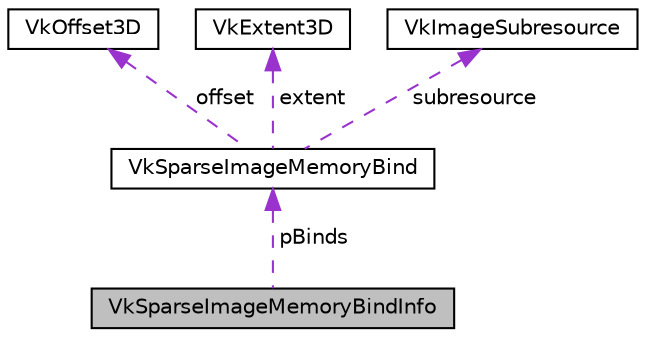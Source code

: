 digraph "VkSparseImageMemoryBindInfo"
{
 // LATEX_PDF_SIZE
  edge [fontname="Helvetica",fontsize="10",labelfontname="Helvetica",labelfontsize="10"];
  node [fontname="Helvetica",fontsize="10",shape=record];
  Node1 [label="VkSparseImageMemoryBindInfo",height=0.2,width=0.4,color="black", fillcolor="grey75", style="filled", fontcolor="black",tooltip=" "];
  Node2 -> Node1 [dir="back",color="darkorchid3",fontsize="10",style="dashed",label=" pBinds" ];
  Node2 [label="VkSparseImageMemoryBind",height=0.2,width=0.4,color="black", fillcolor="white", style="filled",URL="$structVkSparseImageMemoryBind.html",tooltip=" "];
  Node3 -> Node2 [dir="back",color="darkorchid3",fontsize="10",style="dashed",label=" offset" ];
  Node3 [label="VkOffset3D",height=0.2,width=0.4,color="black", fillcolor="white", style="filled",URL="$structVkOffset3D.html",tooltip=" "];
  Node4 -> Node2 [dir="back",color="darkorchid3",fontsize="10",style="dashed",label=" extent" ];
  Node4 [label="VkExtent3D",height=0.2,width=0.4,color="black", fillcolor="white", style="filled",URL="$structVkExtent3D.html",tooltip=" "];
  Node5 -> Node2 [dir="back",color="darkorchid3",fontsize="10",style="dashed",label=" subresource" ];
  Node5 [label="VkImageSubresource",height=0.2,width=0.4,color="black", fillcolor="white", style="filled",URL="$structVkImageSubresource.html",tooltip=" "];
}
